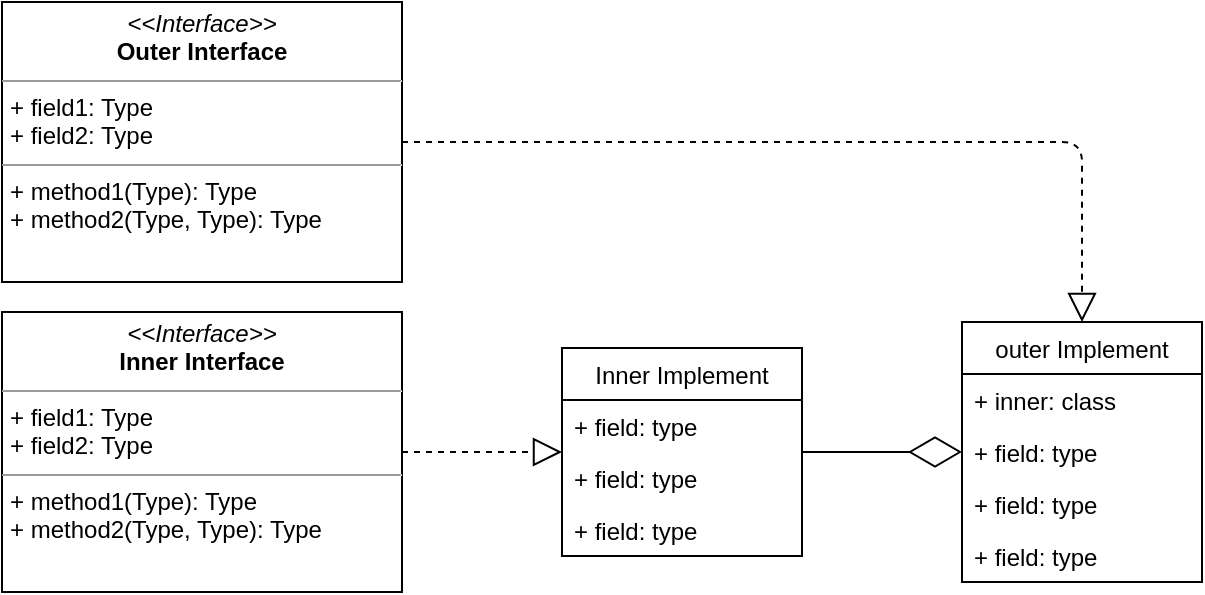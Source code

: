 <mxfile version="15.2.5" type="device"><diagram id="RcL6NxFAUY3dBVbgI95a" name="第1頁"><mxGraphModel dx="1086" dy="806" grid="1" gridSize="10" guides="1" tooltips="1" connect="1" arrows="1" fold="1" page="1" pageScale="1" pageWidth="827" pageHeight="1169" math="0" shadow="0"><root><mxCell id="0"/><mxCell id="1" parent="0"/><mxCell id="Hzq9sjL1amoB1eXO274J-1" value="Inner Implement" style="swimlane;fontStyle=0;childLayout=stackLayout;horizontal=1;startSize=26;fillColor=none;horizontalStack=0;resizeParent=1;resizeParentMax=0;resizeLast=0;collapsible=1;marginBottom=0;" vertex="1" parent="1"><mxGeometry x="440" y="333" width="120" height="104" as="geometry"/></mxCell><mxCell id="Hzq9sjL1amoB1eXO274J-2" value="+ field: type" style="text;strokeColor=none;fillColor=none;align=left;verticalAlign=top;spacingLeft=4;spacingRight=4;overflow=hidden;rotatable=0;points=[[0,0.5],[1,0.5]];portConstraint=eastwest;" vertex="1" parent="Hzq9sjL1amoB1eXO274J-1"><mxGeometry y="26" width="120" height="26" as="geometry"/></mxCell><mxCell id="Hzq9sjL1amoB1eXO274J-3" value="+ field: type" style="text;strokeColor=none;fillColor=none;align=left;verticalAlign=top;spacingLeft=4;spacingRight=4;overflow=hidden;rotatable=0;points=[[0,0.5],[1,0.5]];portConstraint=eastwest;" vertex="1" parent="Hzq9sjL1amoB1eXO274J-1"><mxGeometry y="52" width="120" height="26" as="geometry"/></mxCell><mxCell id="Hzq9sjL1amoB1eXO274J-4" value="+ field: type" style="text;strokeColor=none;fillColor=none;align=left;verticalAlign=top;spacingLeft=4;spacingRight=4;overflow=hidden;rotatable=0;points=[[0,0.5],[1,0.5]];portConstraint=eastwest;" vertex="1" parent="Hzq9sjL1amoB1eXO274J-1"><mxGeometry y="78" width="120" height="26" as="geometry"/></mxCell><mxCell id="Hzq9sjL1amoB1eXO274J-5" value="&lt;p style=&quot;margin: 0px ; margin-top: 4px ; text-align: center&quot;&gt;&lt;i&gt;&amp;lt;&amp;lt;Interface&amp;gt;&amp;gt;&lt;/i&gt;&lt;br&gt;&lt;b&gt;Outer Interface&lt;/b&gt;&lt;/p&gt;&lt;hr size=&quot;1&quot;&gt;&lt;p style=&quot;margin: 0px ; margin-left: 4px&quot;&gt;+ field1: Type&lt;br&gt;+ field2: Type&lt;/p&gt;&lt;hr size=&quot;1&quot;&gt;&lt;p style=&quot;margin: 0px ; margin-left: 4px&quot;&gt;+ method1(Type): Type&lt;br&gt;+ method2(Type, Type): Type&lt;/p&gt;" style="verticalAlign=top;align=left;overflow=fill;fontSize=12;fontFamily=Helvetica;html=1;" vertex="1" parent="1"><mxGeometry x="160" y="160" width="200" height="140" as="geometry"/></mxCell><mxCell id="Hzq9sjL1amoB1eXO274J-6" value="&lt;p style=&quot;margin: 0px ; margin-top: 4px ; text-align: center&quot;&gt;&lt;i&gt;&amp;lt;&amp;lt;Interface&amp;gt;&amp;gt;&lt;/i&gt;&lt;br&gt;&lt;b&gt;Inner Interface&lt;/b&gt;&lt;/p&gt;&lt;hr size=&quot;1&quot;&gt;&lt;p style=&quot;margin: 0px ; margin-left: 4px&quot;&gt;+ field1: Type&lt;br&gt;+ field2: Type&lt;/p&gt;&lt;hr size=&quot;1&quot;&gt;&lt;p style=&quot;margin: 0px ; margin-left: 4px&quot;&gt;+ method1(Type): Type&lt;br&gt;+ method2(Type, Type): Type&lt;/p&gt;" style="verticalAlign=top;align=left;overflow=fill;fontSize=12;fontFamily=Helvetica;html=1;" vertex="1" parent="1"><mxGeometry x="160" y="315" width="200" height="140" as="geometry"/></mxCell><mxCell id="Hzq9sjL1amoB1eXO274J-7" value="outer Implement" style="swimlane;fontStyle=0;childLayout=stackLayout;horizontal=1;startSize=26;fillColor=none;horizontalStack=0;resizeParent=1;resizeParentMax=0;resizeLast=0;collapsible=1;marginBottom=0;" vertex="1" parent="1"><mxGeometry x="640" y="320" width="120" height="130" as="geometry"/></mxCell><mxCell id="Hzq9sjL1amoB1eXO274J-8" value="+ inner: class" style="text;strokeColor=none;fillColor=none;align=left;verticalAlign=top;spacingLeft=4;spacingRight=4;overflow=hidden;rotatable=0;points=[[0,0.5],[1,0.5]];portConstraint=eastwest;" vertex="1" parent="Hzq9sjL1amoB1eXO274J-7"><mxGeometry y="26" width="120" height="26" as="geometry"/></mxCell><mxCell id="Hzq9sjL1amoB1eXO274J-9" value="+ field: type" style="text;strokeColor=none;fillColor=none;align=left;verticalAlign=top;spacingLeft=4;spacingRight=4;overflow=hidden;rotatable=0;points=[[0,0.5],[1,0.5]];portConstraint=eastwest;" vertex="1" parent="Hzq9sjL1amoB1eXO274J-7"><mxGeometry y="52" width="120" height="26" as="geometry"/></mxCell><mxCell id="Hzq9sjL1amoB1eXO274J-10" value="+ field: type" style="text;strokeColor=none;fillColor=none;align=left;verticalAlign=top;spacingLeft=4;spacingRight=4;overflow=hidden;rotatable=0;points=[[0,0.5],[1,0.5]];portConstraint=eastwest;" vertex="1" parent="Hzq9sjL1amoB1eXO274J-7"><mxGeometry y="78" width="120" height="26" as="geometry"/></mxCell><mxCell id="Hzq9sjL1amoB1eXO274J-19" value="+ field: type" style="text;strokeColor=none;fillColor=none;align=left;verticalAlign=top;spacingLeft=4;spacingRight=4;overflow=hidden;rotatable=0;points=[[0,0.5],[1,0.5]];portConstraint=eastwest;" vertex="1" parent="Hzq9sjL1amoB1eXO274J-7"><mxGeometry y="104" width="120" height="26" as="geometry"/></mxCell><mxCell id="Hzq9sjL1amoB1eXO274J-17" value="" style="endArrow=block;dashed=1;endFill=0;endSize=12;html=1;edgeStyle=orthogonalEdgeStyle;" edge="1" parent="1" source="Hzq9sjL1amoB1eXO274J-5" target="Hzq9sjL1amoB1eXO274J-7"><mxGeometry width="160" relative="1" as="geometry"><mxPoint x="380" y="60" as="sourcePoint"/><mxPoint x="540" y="60" as="targetPoint"/></mxGeometry></mxCell><mxCell id="Hzq9sjL1amoB1eXO274J-18" value="" style="endArrow=block;dashed=1;endFill=0;endSize=12;html=1;strokeColor=default;edgeStyle=orthogonalEdgeStyle;" edge="1" parent="1" source="Hzq9sjL1amoB1eXO274J-6" target="Hzq9sjL1amoB1eXO274J-1"><mxGeometry width="160" relative="1" as="geometry"><mxPoint x="330" y="410" as="sourcePoint"/><mxPoint x="490" y="410" as="targetPoint"/></mxGeometry></mxCell><mxCell id="Hzq9sjL1amoB1eXO274J-26" value="" style="endArrow=diamondThin;endFill=0;endSize=24;html=1;strokeColor=default;edgeStyle=orthogonalEdgeStyle;" edge="1" parent="1" source="Hzq9sjL1amoB1eXO274J-1" target="Hzq9sjL1amoB1eXO274J-7"><mxGeometry width="160" relative="1" as="geometry"><mxPoint x="330" y="410" as="sourcePoint"/><mxPoint x="490" y="410" as="targetPoint"/></mxGeometry></mxCell></root></mxGraphModel></diagram></mxfile>